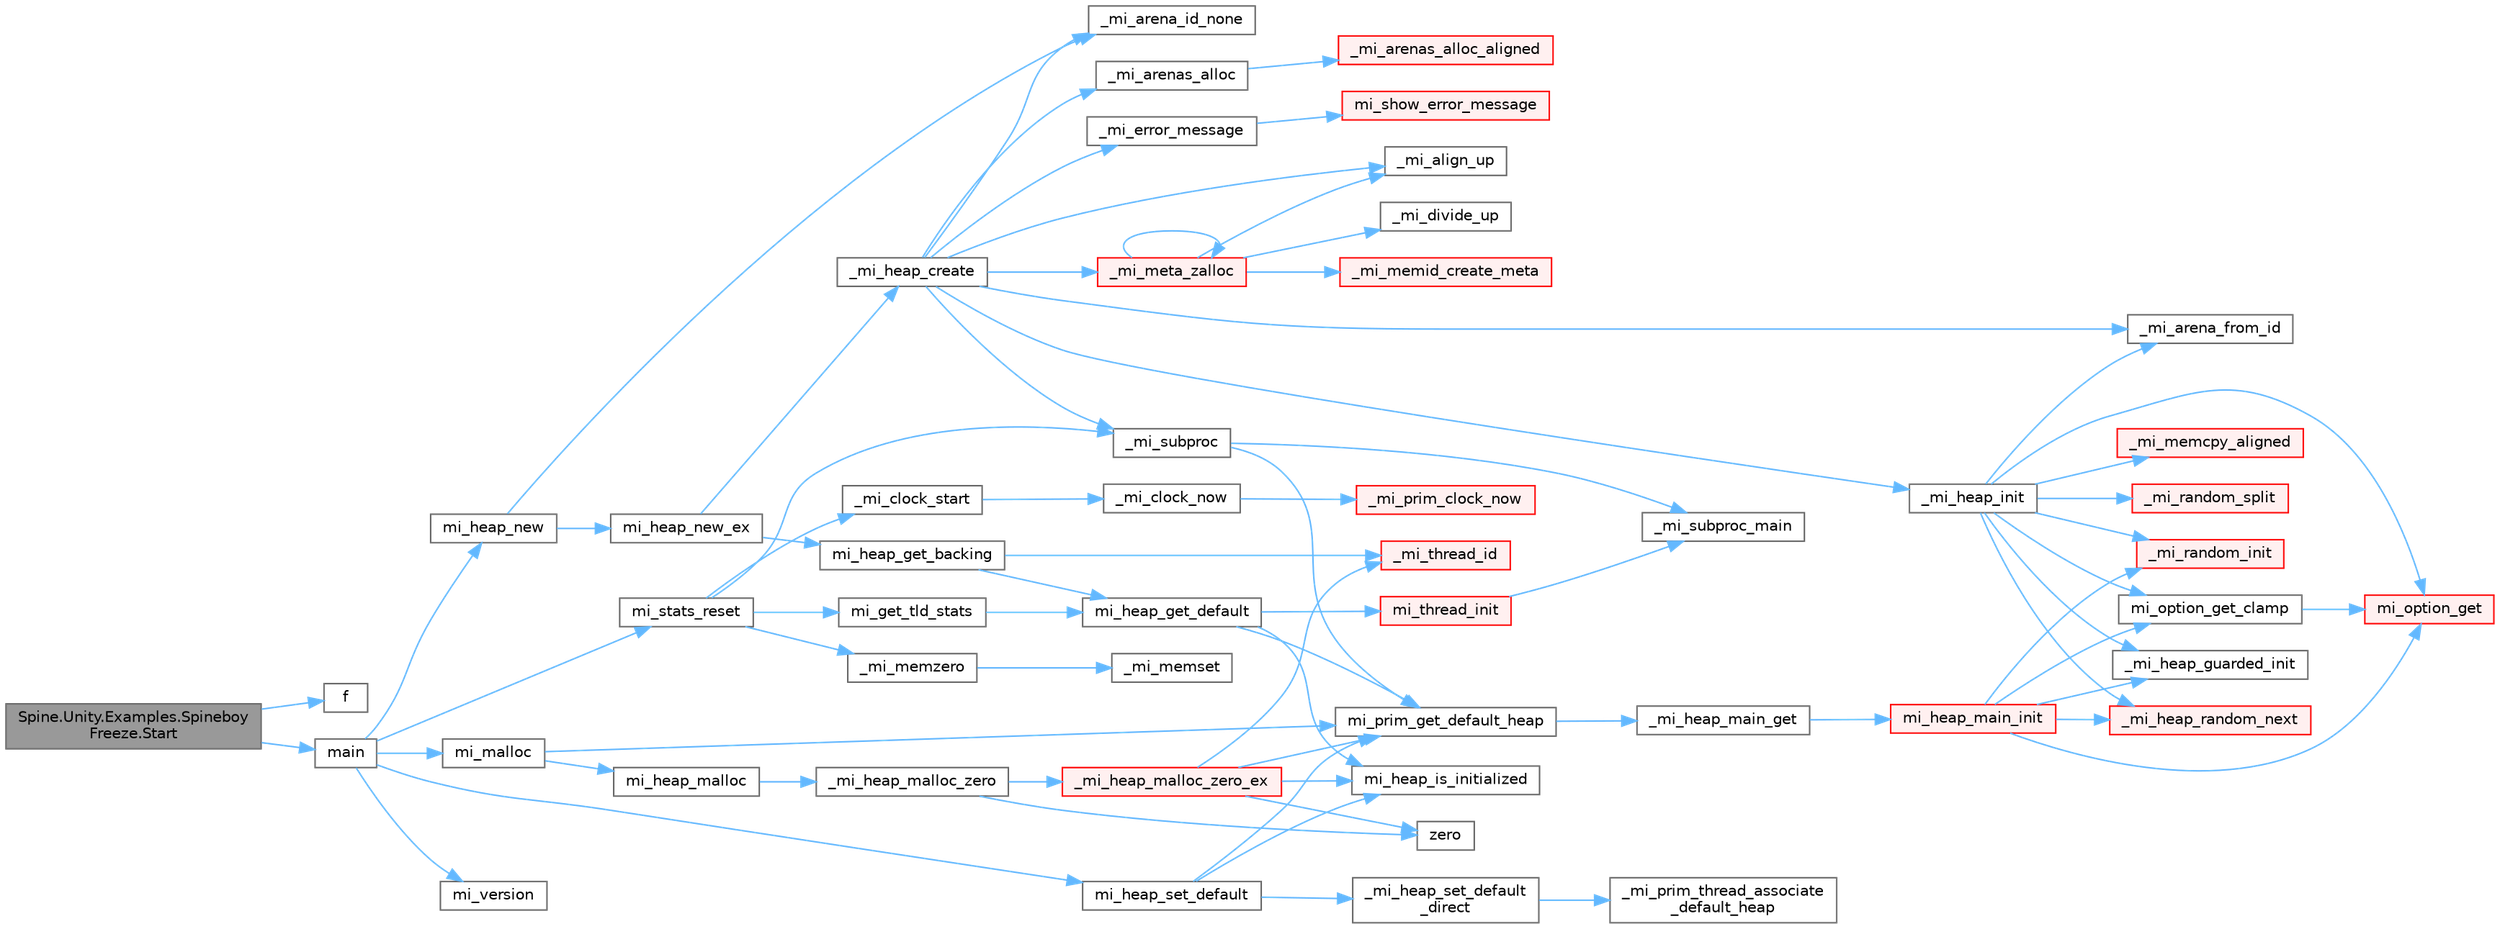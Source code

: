 digraph "Spine.Unity.Examples.SpineboyFreeze.Start"
{
 // LATEX_PDF_SIZE
  bgcolor="transparent";
  edge [fontname=Helvetica,fontsize=10,labelfontname=Helvetica,labelfontsize=10];
  node [fontname=Helvetica,fontsize=10,shape=box,height=0.2,width=0.4];
  rankdir="LR";
  Node1 [id="Node000001",label="Spine.Unity.Examples.Spineboy\lFreeze.Start",height=0.2,width=0.4,color="gray40", fillcolor="grey60", style="filled", fontcolor="black",tooltip=" "];
  Node1 -> Node2 [id="edge1_Node000001_Node000002",color="steelblue1",style="solid",tooltip=" "];
  Node2 [id="Node000002",label="f",height=0.2,width=0.4,color="grey40", fillcolor="white", style="filled",URL="$cxx11__tensor__map_8cpp.html#a7f507fea02198f6cb81c86640c7b1a4e",tooltip=" "];
  Node1 -> Node3 [id="edge2_Node000001_Node000003",color="steelblue1",style="solid",tooltip=" "];
  Node3 [id="Node000003",label="main",height=0.2,width=0.4,color="grey40", fillcolor="white", style="filled",URL="$main-override-static_8c.html#ae66f6b31b5ad750f1fe042a706a4e3d4",tooltip=" "];
  Node3 -> Node4 [id="edge3_Node000003_Node000004",color="steelblue1",style="solid",tooltip=" "];
  Node4 [id="Node000004",label="mi_heap_new",height=0.2,width=0.4,color="grey40", fillcolor="white", style="filled",URL="$group__heap.html#gaa718bb226ec0546ba6d1b6cb32179f3a",tooltip="Create a new heap that can be used for allocation."];
  Node4 -> Node5 [id="edge4_Node000004_Node000005",color="steelblue1",style="solid",tooltip=" "];
  Node5 [id="Node000005",label="_mi_arena_id_none",height=0.2,width=0.4,color="grey40", fillcolor="white", style="filled",URL="$arena_8c.html#a3f182e53b3afc059fe50cb4ad6756dc1",tooltip=" "];
  Node4 -> Node6 [id="edge5_Node000004_Node000006",color="steelblue1",style="solid",tooltip=" "];
  Node6 [id="Node000006",label="mi_heap_new_ex",height=0.2,width=0.4,color="grey40", fillcolor="white", style="filled",URL="$group__extended.html#ga3ae360583f4351aa5267ee7e43008faf",tooltip="Create a new heap"];
  Node6 -> Node7 [id="edge6_Node000006_Node000007",color="steelblue1",style="solid",tooltip=" "];
  Node7 [id="Node000007",label="_mi_heap_create",height=0.2,width=0.4,color="grey40", fillcolor="white", style="filled",URL="$heap_8c.html#ab157bb90e19404331b916893a0ad27a2",tooltip=" "];
  Node7 -> Node8 [id="edge7_Node000007_Node000008",color="steelblue1",style="solid",tooltip=" "];
  Node8 [id="Node000008",label="_mi_align_up",height=0.2,width=0.4,color="grey40", fillcolor="white", style="filled",URL="$_e_a_s_t_l_2packages_2mimalloc_2include_2mimalloc_2internal_8h.html#a7f35944d44d8a16365072023dd19e0da",tooltip=" "];
  Node7 -> Node9 [id="edge8_Node000007_Node000009",color="steelblue1",style="solid",tooltip=" "];
  Node9 [id="Node000009",label="_mi_arena_from_id",height=0.2,width=0.4,color="grey40", fillcolor="white", style="filled",URL="$arena_8c.html#a3b9deaaeb6e6725448b686d3025260ef",tooltip=" "];
  Node7 -> Node5 [id="edge9_Node000007_Node000005",color="steelblue1",style="solid",tooltip=" "];
  Node7 -> Node10 [id="edge10_Node000007_Node000010",color="steelblue1",style="solid",tooltip=" "];
  Node10 [id="Node000010",label="_mi_arenas_alloc",height=0.2,width=0.4,color="grey40", fillcolor="white", style="filled",URL="$arena_8c.html#aef9cc60b19204b141072ef923ee3d76f",tooltip=" "];
  Node10 -> Node11 [id="edge11_Node000010_Node000011",color="steelblue1",style="solid",tooltip=" "];
  Node11 [id="Node000011",label="_mi_arenas_alloc_aligned",height=0.2,width=0.4,color="red", fillcolor="#FFF0F0", style="filled",URL="$arena_8c.html#ac3ca9c0300ae2a2e700ec85ebe85d461",tooltip=" "];
  Node7 -> Node147 [id="edge12_Node000007_Node000147",color="steelblue1",style="solid",tooltip=" "];
  Node147 [id="Node000147",label="_mi_error_message",height=0.2,width=0.4,color="grey40", fillcolor="white", style="filled",URL="$options_8c.html#a2bebc073bcaac71658e57bb260c2e426",tooltip=" "];
  Node147 -> Node148 [id="edge13_Node000147_Node000148",color="steelblue1",style="solid",tooltip=" "];
  Node148 [id="Node000148",label="mi_show_error_message",height=0.2,width=0.4,color="red", fillcolor="#FFF0F0", style="filled",URL="$options_8c.html#a025f32c63014753e87fd7a579d2bb8aa",tooltip=" "];
  Node7 -> Node249 [id="edge14_Node000007_Node000249",color="steelblue1",style="solid",tooltip=" "];
  Node249 [id="Node000249",label="_mi_heap_init",height=0.2,width=0.4,color="grey40", fillcolor="white", style="filled",URL="$heap_8c.html#a699ed0543c15171845b3778021c7d1c2",tooltip=" "];
  Node249 -> Node9 [id="edge15_Node000249_Node000009",color="steelblue1",style="solid",tooltip=" "];
  Node249 -> Node116 [id="edge16_Node000249_Node000116",color="steelblue1",style="solid",tooltip=" "];
  Node116 [id="Node000116",label="_mi_heap_guarded_init",height=0.2,width=0.4,color="grey40", fillcolor="white", style="filled",URL="$_e_a_s_t_l_2packages_2mimalloc_2src_2init_8c.html#a70e3672a1e08dcb5e7e311d403693394",tooltip=" "];
  Node249 -> Node117 [id="edge17_Node000249_Node000117",color="steelblue1",style="solid",tooltip=" "];
  Node117 [id="Node000117",label="_mi_heap_random_next",height=0.2,width=0.4,color="red", fillcolor="#FFF0F0", style="filled",URL="$heap_8c.html#a68ddb5f2c595ea9d4e8d450342b4713c",tooltip=" "];
  Node249 -> Node250 [id="edge18_Node000249_Node000250",color="steelblue1",style="solid",tooltip=" "];
  Node250 [id="Node000250",label="_mi_memcpy_aligned",height=0.2,width=0.4,color="red", fillcolor="#FFF0F0", style="filled",URL="$_e_a_s_t_l_2packages_2mimalloc_2include_2mimalloc_2internal_8h.html#a4dbcd4c6bee50fa4a3fb4b5e2a8d1438",tooltip=" "];
  Node249 -> Node123 [id="edge19_Node000249_Node000123",color="steelblue1",style="solid",tooltip=" "];
  Node123 [id="Node000123",label="_mi_random_init",height=0.2,width=0.4,color="red", fillcolor="#FFF0F0", style="filled",URL="$random_8c.html#aca9dc8a900f1b727e326063778b2eee1",tooltip=" "];
  Node249 -> Node252 [id="edge20_Node000249_Node000252",color="steelblue1",style="solid",tooltip=" "];
  Node252 [id="Node000252",label="_mi_random_split",height=0.2,width=0.4,color="red", fillcolor="#FFF0F0", style="filled",URL="$random_8c.html#a9bcf114a9df83f1ff769d84eea98d0f6",tooltip=" "];
  Node249 -> Node28 [id="edge21_Node000249_Node000028",color="steelblue1",style="solid",tooltip=" "];
  Node28 [id="Node000028",label="mi_option_get",height=0.2,width=0.4,color="red", fillcolor="#FFF0F0", style="filled",URL="$group__options.html#ga7e8af195cc81d3fa64ccf2662caa565a",tooltip=" "];
  Node249 -> Node89 [id="edge22_Node000249_Node000089",color="steelblue1",style="solid",tooltip=" "];
  Node89 [id="Node000089",label="mi_option_get_clamp",height=0.2,width=0.4,color="grey40", fillcolor="white", style="filled",URL="$group__options.html#ga96ad9c406338bd314cfe878cfc9bf723",tooltip=" "];
  Node89 -> Node28 [id="edge23_Node000089_Node000028",color="steelblue1",style="solid",tooltip=" "];
  Node7 -> Node254 [id="edge24_Node000007_Node000254",color="steelblue1",style="solid",tooltip=" "];
  Node254 [id="Node000254",label="_mi_meta_zalloc",height=0.2,width=0.4,color="red", fillcolor="#FFF0F0", style="filled",URL="$arena-meta_8c.html#a31a659497b10a801687c27c99ab780ae",tooltip=" "];
  Node254 -> Node8 [id="edge25_Node000254_Node000008",color="steelblue1",style="solid",tooltip=" "];
  Node254 -> Node140 [id="edge26_Node000254_Node000140",color="steelblue1",style="solid",tooltip=" "];
  Node140 [id="Node000140",label="_mi_divide_up",height=0.2,width=0.4,color="grey40", fillcolor="white", style="filled",URL="$_e_a_s_t_l_2packages_2mimalloc_2include_2mimalloc_2internal_8h.html#a693e5b64e9a4644c716974dda2395edc",tooltip=" "];
  Node254 -> Node255 [id="edge27_Node000254_Node000255",color="steelblue1",style="solid",tooltip=" "];
  Node255 [id="Node000255",label="_mi_memid_create_meta",height=0.2,width=0.4,color="red", fillcolor="#FFF0F0", style="filled",URL="$_e_a_s_t_l_2packages_2mimalloc_2include_2mimalloc_2internal_8h.html#abe6a939e19dc8bd746a6aaa6de9f1bf0",tooltip=" "];
  Node254 -> Node254 [id="edge28_Node000254_Node000254",color="steelblue1",style="solid",tooltip=" "];
  Node7 -> Node111 [id="edge29_Node000007_Node000111",color="steelblue1",style="solid",tooltip=" "];
  Node111 [id="Node000111",label="_mi_subproc",height=0.2,width=0.4,color="grey40", fillcolor="white", style="filled",URL="$_e_a_s_t_l_2packages_2mimalloc_2src_2init_8c.html#ad7ba0b811f08490a3e64e9a7b3a03486",tooltip=" "];
  Node111 -> Node112 [id="edge30_Node000111_Node000112",color="steelblue1",style="solid",tooltip=" "];
  Node112 [id="Node000112",label="_mi_subproc_main",height=0.2,width=0.4,color="grey40", fillcolor="white", style="filled",URL="$_e_a_s_t_l_2packages_2mimalloc_2src_2init_8c.html#ab41c4f33f8195e6f62d943dc4d0a8d8a",tooltip=" "];
  Node111 -> Node113 [id="edge31_Node000111_Node000113",color="steelblue1",style="solid",tooltip=" "];
  Node113 [id="Node000113",label="mi_prim_get_default_heap",height=0.2,width=0.4,color="grey40", fillcolor="white", style="filled",URL="$prim_8h.html#a986e62564728229db3ccecbd6e97fd98",tooltip=" "];
  Node113 -> Node114 [id="edge32_Node000113_Node000114",color="steelblue1",style="solid",tooltip=" "];
  Node114 [id="Node000114",label="_mi_heap_main_get",height=0.2,width=0.4,color="grey40", fillcolor="white", style="filled",URL="$_e_a_s_t_l_2packages_2mimalloc_2src_2init_8c.html#a1feeb4148fb048caf23361152895a55c",tooltip=" "];
  Node114 -> Node115 [id="edge33_Node000114_Node000115",color="steelblue1",style="solid",tooltip=" "];
  Node115 [id="Node000115",label="mi_heap_main_init",height=0.2,width=0.4,color="red", fillcolor="#FFF0F0", style="filled",URL="$_e_a_s_t_l_2packages_2mimalloc_2src_2init_8c.html#a5d8b12ae7942ecf3eb4e8ffd313a263a",tooltip=" "];
  Node115 -> Node116 [id="edge34_Node000115_Node000116",color="steelblue1",style="solid",tooltip=" "];
  Node115 -> Node117 [id="edge35_Node000115_Node000117",color="steelblue1",style="solid",tooltip=" "];
  Node115 -> Node123 [id="edge36_Node000115_Node000123",color="steelblue1",style="solid",tooltip=" "];
  Node115 -> Node28 [id="edge37_Node000115_Node000028",color="steelblue1",style="solid",tooltip=" "];
  Node115 -> Node89 [id="edge38_Node000115_Node000089",color="steelblue1",style="solid",tooltip=" "];
  Node6 -> Node259 [id="edge39_Node000006_Node000259",color="steelblue1",style="solid",tooltip=" "];
  Node259 [id="Node000259",label="mi_heap_get_backing",height=0.2,width=0.4,color="grey40", fillcolor="white", style="filled",URL="$group__heap.html#gac6ac9f0e7be9ab4ff70acfc8dad1235a",tooltip=" "];
  Node259 -> Node46 [id="edge40_Node000259_Node000046",color="steelblue1",style="solid",tooltip=" "];
  Node46 [id="Node000046",label="_mi_thread_id",height=0.2,width=0.4,color="red", fillcolor="#FFF0F0", style="filled",URL="$_e_a_s_t_l_2packages_2mimalloc_2src_2init_8c.html#a43068a36d7dea6ccf1e3558a27e22993",tooltip=" "];
  Node259 -> Node260 [id="edge41_Node000259_Node000260",color="steelblue1",style="solid",tooltip=" "];
  Node260 [id="Node000260",label="mi_heap_get_default",height=0.2,width=0.4,color="grey40", fillcolor="white", style="filled",URL="$group__heap.html#ga14c667a6e2c5d28762d8cb7d4e057909",tooltip=" "];
  Node260 -> Node261 [id="edge42_Node000260_Node000261",color="steelblue1",style="solid",tooltip=" "];
  Node261 [id="Node000261",label="mi_heap_is_initialized",height=0.2,width=0.4,color="grey40", fillcolor="white", style="filled",URL="$_e_a_s_t_l_2packages_2mimalloc_2include_2mimalloc_2internal_8h.html#a320c7d8a15c57974d3b105558a2a55e6",tooltip=" "];
  Node260 -> Node113 [id="edge43_Node000260_Node000113",color="steelblue1",style="solid",tooltip=" "];
  Node260 -> Node262 [id="edge44_Node000260_Node000262",color="steelblue1",style="solid",tooltip=" "];
  Node262 [id="Node000262",label="mi_thread_init",height=0.2,width=0.4,color="red", fillcolor="#FFF0F0", style="filled",URL="$group__extended.html#gaf8e73efc2cbca9ebfdfb166983a04c17",tooltip=" "];
  Node262 -> Node112 [id="edge45_Node000262_Node000112",color="steelblue1",style="solid",tooltip=" "];
  Node3 -> Node302 [id="edge46_Node000003_Node000302",color="steelblue1",style="solid",tooltip=" "];
  Node302 [id="Node000302",label="mi_heap_set_default",height=0.2,width=0.4,color="grey40", fillcolor="white", style="filled",URL="$group__heap.html#ga349b677dec7da5eacdbc7a385bd62a4a",tooltip=" "];
  Node302 -> Node264 [id="edge47_Node000302_Node000264",color="steelblue1",style="solid",tooltip=" "];
  Node264 [id="Node000264",label="_mi_heap_set_default\l_direct",height=0.2,width=0.4,color="grey40", fillcolor="white", style="filled",URL="$_e_a_s_t_l_2packages_2mimalloc_2src_2init_8c.html#a96662339b7c5ce88bc64ce34ac3afd62",tooltip=" "];
  Node264 -> Node265 [id="edge48_Node000264_Node000265",color="steelblue1",style="solid",tooltip=" "];
  Node265 [id="Node000265",label="_mi_prim_thread_associate\l_default_heap",height=0.2,width=0.4,color="grey40", fillcolor="white", style="filled",URL="$windows_2prim_8c.html#a14b6be498e17cdf74c6b5cb38c2ec306",tooltip=" "];
  Node302 -> Node261 [id="edge49_Node000302_Node000261",color="steelblue1",style="solid",tooltip=" "];
  Node302 -> Node113 [id="edge50_Node000302_Node000113",color="steelblue1",style="solid",tooltip=" "];
  Node3 -> Node303 [id="edge51_Node000003_Node000303",color="steelblue1",style="solid",tooltip=" "];
  Node303 [id="Node000303",label="mi_malloc",height=0.2,width=0.4,color="grey40", fillcolor="white", style="filled",URL="$group__malloc.html#gae1dd97b542420c87ae085e822b1229e8",tooltip=" "];
  Node303 -> Node304 [id="edge52_Node000303_Node000304",color="steelblue1",style="solid",tooltip=" "];
  Node304 [id="Node000304",label="mi_heap_malloc",height=0.2,width=0.4,color="grey40", fillcolor="white", style="filled",URL="$group__heap.html#gab374e206c7034e0d899fb934e4f4a863",tooltip=" "];
  Node304 -> Node305 [id="edge53_Node000304_Node000305",color="steelblue1",style="solid",tooltip=" "];
  Node305 [id="Node000305",label="_mi_heap_malloc_zero",height=0.2,width=0.4,color="grey40", fillcolor="white", style="filled",URL="$alloc_8c.html#a4f6dd9bc8d4e47e98566ee77883d703e",tooltip=" "];
  Node305 -> Node306 [id="edge54_Node000305_Node000306",color="steelblue1",style="solid",tooltip=" "];
  Node306 [id="Node000306",label="_mi_heap_malloc_zero_ex",height=0.2,width=0.4,color="red", fillcolor="#FFF0F0", style="filled",URL="$alloc_8c.html#a834d11c48c89145e6844b786afa5b7f1",tooltip=" "];
  Node306 -> Node46 [id="edge55_Node000306_Node000046",color="steelblue1",style="solid",tooltip=" "];
  Node306 -> Node261 [id="edge56_Node000306_Node000261",color="steelblue1",style="solid",tooltip=" "];
  Node306 -> Node113 [id="edge57_Node000306_Node000113",color="steelblue1",style="solid",tooltip=" "];
  Node306 -> Node283 [id="edge58_Node000306_Node000283",color="steelblue1",style="solid",tooltip=" "];
  Node283 [id="Node000283",label="zero",height=0.2,width=0.4,color="grey40", fillcolor="white", style="filled",URL="$svd__common_8h.html#a4a86f5596ff1afa9113ff6cc07a60453",tooltip=" "];
  Node305 -> Node283 [id="edge59_Node000305_Node000283",color="steelblue1",style="solid",tooltip=" "];
  Node303 -> Node113 [id="edge60_Node000303_Node000113",color="steelblue1",style="solid",tooltip=" "];
  Node3 -> Node300 [id="edge61_Node000003_Node000300",color="steelblue1",style="solid",tooltip=" "];
  Node300 [id="Node000300",label="mi_stats_reset",height=0.2,width=0.4,color="grey40", fillcolor="white", style="filled",URL="$group__extended.html#ga3bb8468b8cfcc6e2a61d98aee85c5f99",tooltip="Reset statistics."];
  Node300 -> Node293 [id="edge62_Node000300_Node000293",color="steelblue1",style="solid",tooltip=" "];
  Node293 [id="Node000293",label="_mi_clock_start",height=0.2,width=0.4,color="grey40", fillcolor="white", style="filled",URL="$stats_8c.html#a3b13638e7aabe56a25fcdf09deefee42",tooltip=" "];
  Node293 -> Node292 [id="edge63_Node000293_Node000292",color="steelblue1",style="solid",tooltip=" "];
  Node292 [id="Node000292",label="_mi_clock_now",height=0.2,width=0.4,color="grey40", fillcolor="white", style="filled",URL="$stats_8c.html#a93c8529a1e3131fd656d6d3fa42198ee",tooltip=" "];
  Node292 -> Node126 [id="edge64_Node000292_Node000126",color="steelblue1",style="solid",tooltip=" "];
  Node126 [id="Node000126",label="_mi_prim_clock_now",height=0.2,width=0.4,color="red", fillcolor="#FFF0F0", style="filled",URL="$windows_2prim_8c.html#a9a1effe54aac3a8c248f0eceea1d5b63",tooltip=" "];
  Node300 -> Node131 [id="edge65_Node000300_Node000131",color="steelblue1",style="solid",tooltip=" "];
  Node131 [id="Node000131",label="_mi_memzero",height=0.2,width=0.4,color="grey40", fillcolor="white", style="filled",URL="$_e_a_s_t_l_2packages_2mimalloc_2include_2mimalloc_2internal_8h.html#a621a19b2339e1a1d23f8bc1a96eb3b54",tooltip=" "];
  Node131 -> Node132 [id="edge66_Node000131_Node000132",color="steelblue1",style="solid",tooltip=" "];
  Node132 [id="Node000132",label="_mi_memset",height=0.2,width=0.4,color="grey40", fillcolor="white", style="filled",URL="$_e_a_s_t_l_2packages_2mimalloc_2include_2mimalloc_2internal_8h.html#ae042f084f894809035813d45e3c43561",tooltip=" "];
  Node300 -> Node111 [id="edge67_Node000300_Node000111",color="steelblue1",style="solid",tooltip=" "];
  Node300 -> Node301 [id="edge68_Node000300_Node000301",color="steelblue1",style="solid",tooltip=" "];
  Node301 [id="Node000301",label="mi_get_tld_stats",height=0.2,width=0.4,color="grey40", fillcolor="white", style="filled",URL="$stats_8c.html#a0a1d15603c93612dc2c610ca37c433db",tooltip=" "];
  Node301 -> Node260 [id="edge69_Node000301_Node000260",color="steelblue1",style="solid",tooltip=" "];
  Node3 -> Node474 [id="edge70_Node000003_Node000474",color="steelblue1",style="solid",tooltip=" "];
  Node474 [id="Node000474",label="mi_version",height=0.2,width=0.4,color="grey40", fillcolor="white", style="filled",URL="$options_8c.html#ae9ddddcf14a58d0224ef3c8778e5b057",tooltip=" "];
}
